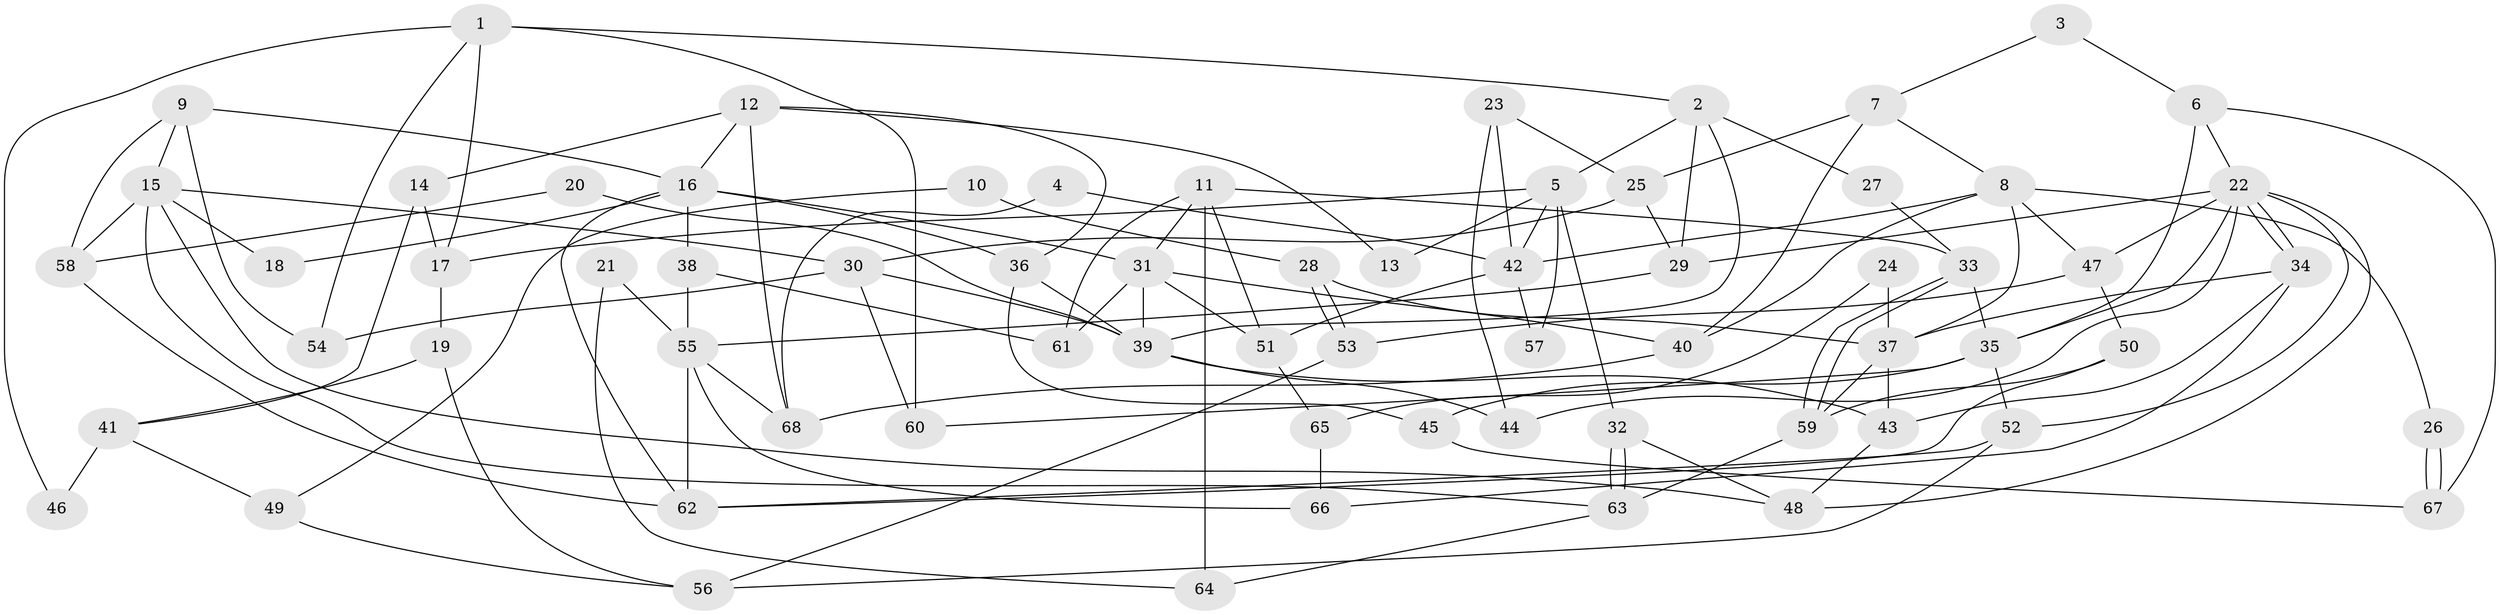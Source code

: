 // Generated by graph-tools (version 1.1) at 2025/15/03/09/25 04:15:10]
// undirected, 68 vertices, 136 edges
graph export_dot {
graph [start="1"]
  node [color=gray90,style=filled];
  1;
  2;
  3;
  4;
  5;
  6;
  7;
  8;
  9;
  10;
  11;
  12;
  13;
  14;
  15;
  16;
  17;
  18;
  19;
  20;
  21;
  22;
  23;
  24;
  25;
  26;
  27;
  28;
  29;
  30;
  31;
  32;
  33;
  34;
  35;
  36;
  37;
  38;
  39;
  40;
  41;
  42;
  43;
  44;
  45;
  46;
  47;
  48;
  49;
  50;
  51;
  52;
  53;
  54;
  55;
  56;
  57;
  58;
  59;
  60;
  61;
  62;
  63;
  64;
  65;
  66;
  67;
  68;
  1 -- 60;
  1 -- 2;
  1 -- 17;
  1 -- 46;
  1 -- 54;
  2 -- 5;
  2 -- 29;
  2 -- 27;
  2 -- 39;
  3 -- 6;
  3 -- 7;
  4 -- 42;
  4 -- 68;
  5 -- 32;
  5 -- 42;
  5 -- 13;
  5 -- 17;
  5 -- 57;
  6 -- 35;
  6 -- 22;
  6 -- 67;
  7 -- 40;
  7 -- 8;
  7 -- 25;
  8 -- 37;
  8 -- 47;
  8 -- 26;
  8 -- 40;
  8 -- 42;
  9 -- 54;
  9 -- 16;
  9 -- 15;
  9 -- 58;
  10 -- 28;
  10 -- 49;
  11 -- 31;
  11 -- 61;
  11 -- 33;
  11 -- 51;
  11 -- 64;
  12 -- 68;
  12 -- 36;
  12 -- 13;
  12 -- 14;
  12 -- 16;
  14 -- 17;
  14 -- 41;
  15 -- 30;
  15 -- 18;
  15 -- 48;
  15 -- 58;
  15 -- 63;
  16 -- 36;
  16 -- 18;
  16 -- 31;
  16 -- 38;
  16 -- 62;
  17 -- 19;
  19 -- 56;
  19 -- 41;
  20 -- 58;
  20 -- 39;
  21 -- 55;
  21 -- 64;
  22 -- 52;
  22 -- 34;
  22 -- 34;
  22 -- 29;
  22 -- 35;
  22 -- 44;
  22 -- 47;
  22 -- 48;
  23 -- 42;
  23 -- 44;
  23 -- 25;
  24 -- 37;
  24 -- 65;
  25 -- 29;
  25 -- 30;
  26 -- 67;
  26 -- 67;
  27 -- 33;
  28 -- 37;
  28 -- 53;
  28 -- 53;
  29 -- 55;
  30 -- 39;
  30 -- 54;
  30 -- 60;
  31 -- 39;
  31 -- 40;
  31 -- 51;
  31 -- 61;
  32 -- 48;
  32 -- 63;
  32 -- 63;
  33 -- 59;
  33 -- 59;
  33 -- 35;
  34 -- 43;
  34 -- 37;
  34 -- 66;
  35 -- 45;
  35 -- 52;
  35 -- 60;
  36 -- 45;
  36 -- 39;
  37 -- 59;
  37 -- 43;
  38 -- 55;
  38 -- 61;
  39 -- 43;
  39 -- 44;
  40 -- 68;
  41 -- 46;
  41 -- 49;
  42 -- 51;
  42 -- 57;
  43 -- 48;
  45 -- 67;
  47 -- 50;
  47 -- 53;
  49 -- 56;
  50 -- 62;
  50 -- 59;
  51 -- 65;
  52 -- 62;
  52 -- 56;
  53 -- 56;
  55 -- 62;
  55 -- 66;
  55 -- 68;
  58 -- 62;
  59 -- 63;
  63 -- 64;
  65 -- 66;
}
